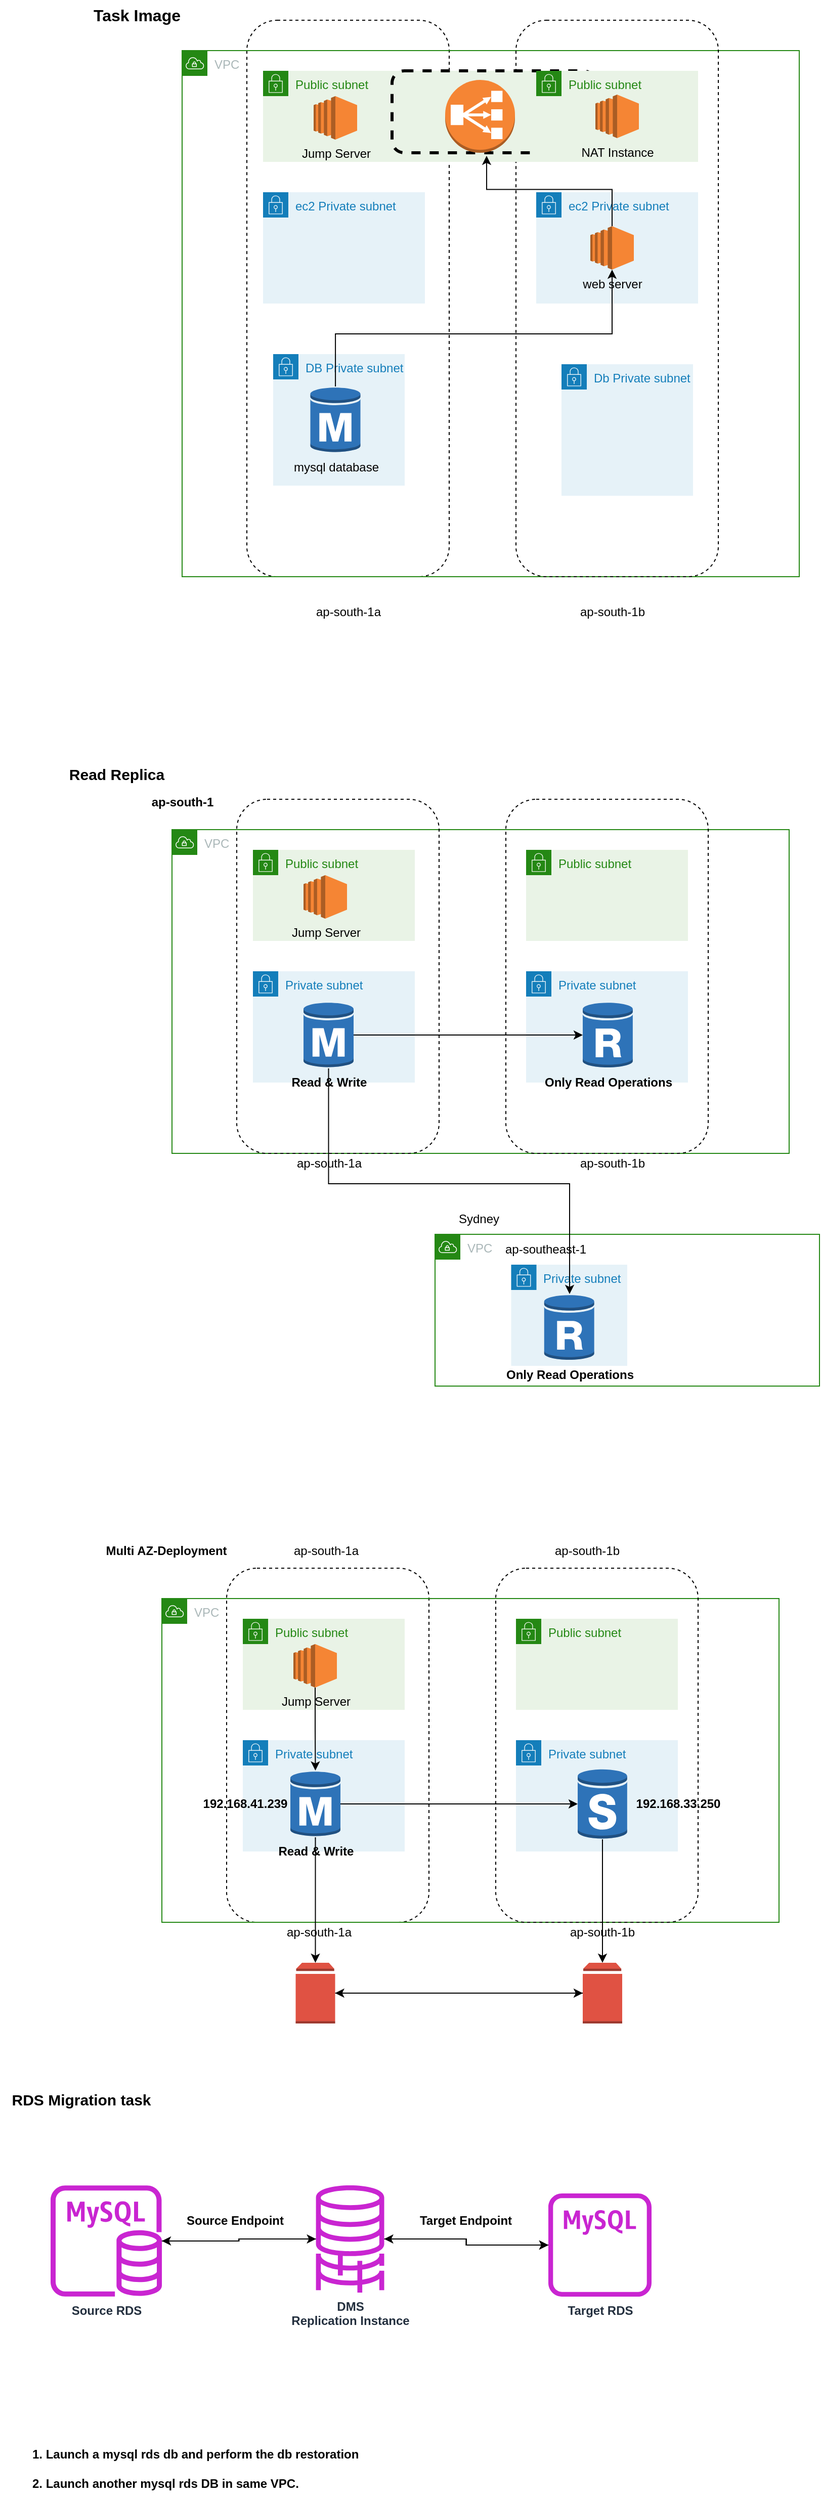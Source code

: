 <mxfile version="24.7.6">
  <diagram name="Page-1" id="ymwgRK3hG2c-LxJOsfWT">
    <mxGraphModel dx="1621" dy="494" grid="1" gridSize="10" guides="1" tooltips="1" connect="1" arrows="1" fold="1" page="1" pageScale="1" pageWidth="827" pageHeight="1169" math="0" shadow="0">
      <root>
        <mxCell id="0" />
        <mxCell id="1" parent="0" />
        <mxCell id="HRn69mBemk5Ufw7ug-iv-8" value="" style="rounded=1;whiteSpace=wrap;html=1;fillColor=none;dashed=1;" parent="1" vertex="1">
          <mxGeometry x="194" y="1720" width="200" height="350" as="geometry" />
        </mxCell>
        <mxCell id="VOULILp_enElzakL2te_-10" value="" style="rounded=1;whiteSpace=wrap;html=1;fillColor=none;dashed=1;" parent="1" vertex="1">
          <mxGeometry x="214" y="190" width="200" height="550" as="geometry" />
        </mxCell>
        <mxCell id="VOULILp_enElzakL2te_-11" value="ap-south-1a" style="text;html=1;align=center;verticalAlign=middle;resizable=0;points=[];autosize=1;strokeColor=none;fillColor=none;" parent="1" vertex="1">
          <mxGeometry x="269" y="760" width="90" height="30" as="geometry" />
        </mxCell>
        <mxCell id="VOULILp_enElzakL2te_-1" value="VPC" style="points=[[0,0],[0.25,0],[0.5,0],[0.75,0],[1,0],[1,0.25],[1,0.5],[1,0.75],[1,1],[0.75,1],[0.5,1],[0.25,1],[0,1],[0,0.75],[0,0.5],[0,0.25]];outlineConnect=0;gradientColor=none;html=1;whiteSpace=wrap;fontSize=12;fontStyle=0;container=1;pointerEvents=0;collapsible=0;recursiveResize=0;shape=mxgraph.aws4.group;grIcon=mxgraph.aws4.group_vpc;strokeColor=#248814;fillColor=none;verticalAlign=top;align=left;spacingLeft=30;fontColor=#AAB7B8;dashed=0;" parent="1" vertex="1">
          <mxGeometry x="150" y="220" width="610" height="520" as="geometry" />
        </mxCell>
        <mxCell id="VOULILp_enElzakL2te_-12" value="" style="rounded=1;whiteSpace=wrap;html=1;fillColor=none;dashed=1;" parent="VOULILp_enElzakL2te_-1" vertex="1">
          <mxGeometry x="330" y="-30" width="200" height="550" as="geometry" />
        </mxCell>
        <mxCell id="VOULILp_enElzakL2te_-2" value="Public subnet" style="points=[[0,0],[0.25,0],[0.5,0],[0.75,0],[1,0],[1,0.25],[1,0.5],[1,0.75],[1,1],[0.75,1],[0.5,1],[0.25,1],[0,1],[0,0.75],[0,0.5],[0,0.25]];outlineConnect=0;gradientColor=none;html=1;whiteSpace=wrap;fontSize=12;fontStyle=0;container=1;pointerEvents=0;collapsible=0;recursiveResize=0;shape=mxgraph.aws4.group;grIcon=mxgraph.aws4.group_security_group;grStroke=0;strokeColor=#248814;fillColor=#E9F3E6;verticalAlign=top;align=left;spacingLeft=30;fontColor=#248814;dashed=0;" parent="VOULILp_enElzakL2te_-1" vertex="1">
          <mxGeometry x="80" y="20" width="330" height="90" as="geometry" />
        </mxCell>
        <mxCell id="y91sonzypp-I0IBWF5P--6" value="" style="rounded=1;whiteSpace=wrap;html=1;fillColor=none;dashed=1;strokeWidth=3;" parent="VOULILp_enElzakL2te_-2" vertex="1">
          <mxGeometry x="127.5" width="201" height="81" as="geometry" />
        </mxCell>
        <mxCell id="VOULILp_enElzakL2te_-3" value="Public subnet" style="points=[[0,0],[0.25,0],[0.5,0],[0.75,0],[1,0],[1,0.25],[1,0.5],[1,0.75],[1,1],[0.75,1],[0.5,1],[0.25,1],[0,1],[0,0.75],[0,0.5],[0,0.25]];outlineConnect=0;gradientColor=none;html=1;whiteSpace=wrap;fontSize=12;fontStyle=0;container=1;pointerEvents=0;collapsible=0;recursiveResize=0;shape=mxgraph.aws4.group;grIcon=mxgraph.aws4.group_security_group;grStroke=0;strokeColor=#248814;fillColor=#E9F3E6;verticalAlign=top;align=left;spacingLeft=30;fontColor=#248814;dashed=0;" parent="VOULILp_enElzakL2te_-1" vertex="1">
          <mxGeometry x="350" y="20" width="160" height="90" as="geometry" />
        </mxCell>
        <mxCell id="VOULILp_enElzakL2te_-4" value="ec2 Private subnet" style="points=[[0,0],[0.25,0],[0.5,0],[0.75,0],[1,0],[1,0.25],[1,0.5],[1,0.75],[1,1],[0.75,1],[0.5,1],[0.25,1],[0,1],[0,0.75],[0,0.5],[0,0.25]];outlineConnect=0;gradientColor=none;html=1;whiteSpace=wrap;fontSize=12;fontStyle=0;container=1;pointerEvents=0;collapsible=0;recursiveResize=0;shape=mxgraph.aws4.group;grIcon=mxgraph.aws4.group_security_group;grStroke=0;strokeColor=#147EBA;fillColor=#E6F2F8;verticalAlign=top;align=left;spacingLeft=30;fontColor=#147EBA;dashed=0;" parent="VOULILp_enElzakL2te_-1" vertex="1">
          <mxGeometry x="80" y="140" width="160" height="110" as="geometry" />
        </mxCell>
        <mxCell id="VOULILp_enElzakL2te_-9" value="ec2 Private subnet" style="points=[[0,0],[0.25,0],[0.5,0],[0.75,0],[1,0],[1,0.25],[1,0.5],[1,0.75],[1,1],[0.75,1],[0.5,1],[0.25,1],[0,1],[0,0.75],[0,0.5],[0,0.25]];outlineConnect=0;gradientColor=none;html=1;whiteSpace=wrap;fontSize=12;fontStyle=0;container=1;pointerEvents=0;collapsible=0;recursiveResize=0;shape=mxgraph.aws4.group;grIcon=mxgraph.aws4.group_security_group;grStroke=0;strokeColor=#147EBA;fillColor=#E6F2F8;verticalAlign=top;align=left;spacingLeft=30;fontColor=#147EBA;dashed=0;" parent="VOULILp_enElzakL2te_-1" vertex="1">
          <mxGeometry x="350" y="140" width="160" height="110" as="geometry" />
        </mxCell>
        <mxCell id="y91sonzypp-I0IBWF5P--3" value="web server" style="outlineConnect=0;dashed=0;verticalLabelPosition=bottom;verticalAlign=top;align=center;html=1;shape=mxgraph.aws3.ec2;fillColor=#F58534;gradientColor=none;" parent="VOULILp_enElzakL2te_-9" vertex="1">
          <mxGeometry x="53.5" y="33.5" width="43" height="43" as="geometry" />
        </mxCell>
        <mxCell id="y91sonzypp-I0IBWF5P--2" value="Db Private subnet" style="points=[[0,0],[0.25,0],[0.5,0],[0.75,0],[1,0],[1,0.25],[1,0.5],[1,0.75],[1,1],[0.75,1],[0.5,1],[0.25,1],[0,1],[0,0.75],[0,0.5],[0,0.25]];outlineConnect=0;gradientColor=none;html=1;whiteSpace=wrap;fontSize=12;fontStyle=0;container=1;pointerEvents=0;collapsible=0;recursiveResize=0;shape=mxgraph.aws4.group;grIcon=mxgraph.aws4.group_security_group;grStroke=0;strokeColor=#147EBA;fillColor=#E6F2F8;verticalAlign=top;align=left;spacingLeft=30;fontColor=#147EBA;dashed=0;" parent="VOULILp_enElzakL2te_-1" vertex="1">
          <mxGeometry x="375" y="310" width="130" height="130" as="geometry" />
        </mxCell>
        <mxCell id="y91sonzypp-I0IBWF5P--4" value="NAT Instance" style="outlineConnect=0;dashed=0;verticalLabelPosition=bottom;verticalAlign=top;align=center;html=1;shape=mxgraph.aws3.ec2;fillColor=#F58534;gradientColor=none;" parent="VOULILp_enElzakL2te_-1" vertex="1">
          <mxGeometry x="408.5" y="43.5" width="43" height="43" as="geometry" />
        </mxCell>
        <mxCell id="y91sonzypp-I0IBWF5P--5" value="" style="outlineConnect=0;dashed=0;verticalLabelPosition=bottom;verticalAlign=top;align=center;html=1;shape=mxgraph.aws3.classic_load_balancer;fillColor=#F58534;gradientColor=none;" parent="VOULILp_enElzakL2te_-1" vertex="1">
          <mxGeometry x="260" y="29" width="69" height="72" as="geometry" />
        </mxCell>
        <mxCell id="y91sonzypp-I0IBWF5P--7" style="edgeStyle=orthogonalEdgeStyle;rounded=0;orthogonalLoop=1;jettySize=auto;html=1;entryX=0.465;entryY=1.037;entryDx=0;entryDy=0;entryPerimeter=0;" parent="VOULILp_enElzakL2te_-1" source="y91sonzypp-I0IBWF5P--3" target="y91sonzypp-I0IBWF5P--6" edge="1">
          <mxGeometry relative="1" as="geometry" />
        </mxCell>
        <mxCell id="VOULILp_enElzakL2te_-13" value="ap-south-1b" style="text;html=1;align=center;verticalAlign=middle;resizable=0;points=[];autosize=1;strokeColor=none;fillColor=none;" parent="1" vertex="1">
          <mxGeometry x="530" y="760" width="90" height="30" as="geometry" />
        </mxCell>
        <mxCell id="VOULILp_enElzakL2te_-14" value="Jump Server" style="outlineConnect=0;dashed=0;verticalLabelPosition=bottom;verticalAlign=top;align=center;html=1;shape=mxgraph.aws3.ec2;fillColor=#F58534;gradientColor=none;" parent="1" vertex="1">
          <mxGeometry x="280" y="265" width="43" height="43" as="geometry" />
        </mxCell>
        <mxCell id="VOULILp_enElzakL2te_-20" value="VPC" style="points=[[0,0],[0.25,0],[0.5,0],[0.75,0],[1,0],[1,0.25],[1,0.5],[1,0.75],[1,1],[0.75,1],[0.5,1],[0.25,1],[0,1],[0,0.75],[0,0.5],[0,0.25]];outlineConnect=0;gradientColor=none;html=1;whiteSpace=wrap;fontSize=12;fontStyle=0;container=1;pointerEvents=0;collapsible=0;recursiveResize=0;shape=mxgraph.aws4.group;grIcon=mxgraph.aws4.group_vpc;strokeColor=#248814;fillColor=none;verticalAlign=top;align=left;spacingLeft=30;fontColor=#AAB7B8;dashed=0;" parent="1" vertex="1">
          <mxGeometry x="140" y="990" width="610" height="320" as="geometry" />
        </mxCell>
        <mxCell id="VOULILp_enElzakL2te_-21" value="Public subnet" style="points=[[0,0],[0.25,0],[0.5,0],[0.75,0],[1,0],[1,0.25],[1,0.5],[1,0.75],[1,1],[0.75,1],[0.5,1],[0.25,1],[0,1],[0,0.75],[0,0.5],[0,0.25]];outlineConnect=0;gradientColor=none;html=1;whiteSpace=wrap;fontSize=12;fontStyle=0;container=1;pointerEvents=0;collapsible=0;recursiveResize=0;shape=mxgraph.aws4.group;grIcon=mxgraph.aws4.group_security_group;grStroke=0;strokeColor=#248814;fillColor=#E9F3E6;verticalAlign=top;align=left;spacingLeft=30;fontColor=#248814;dashed=0;" parent="VOULILp_enElzakL2te_-20" vertex="1">
          <mxGeometry x="80" y="20" width="160" height="90" as="geometry" />
        </mxCell>
        <mxCell id="VOULILp_enElzakL2te_-22" value="Public subnet" style="points=[[0,0],[0.25,0],[0.5,0],[0.75,0],[1,0],[1,0.25],[1,0.5],[1,0.75],[1,1],[0.75,1],[0.5,1],[0.25,1],[0,1],[0,0.75],[0,0.5],[0,0.25]];outlineConnect=0;gradientColor=none;html=1;whiteSpace=wrap;fontSize=12;fontStyle=0;container=1;pointerEvents=0;collapsible=0;recursiveResize=0;shape=mxgraph.aws4.group;grIcon=mxgraph.aws4.group_security_group;grStroke=0;strokeColor=#248814;fillColor=#E9F3E6;verticalAlign=top;align=left;spacingLeft=30;fontColor=#248814;dashed=0;" parent="VOULILp_enElzakL2te_-20" vertex="1">
          <mxGeometry x="350" y="20" width="160" height="90" as="geometry" />
        </mxCell>
        <mxCell id="VOULILp_enElzakL2te_-23" value="Private subnet" style="points=[[0,0],[0.25,0],[0.5,0],[0.75,0],[1,0],[1,0.25],[1,0.5],[1,0.75],[1,1],[0.75,1],[0.5,1],[0.25,1],[0,1],[0,0.75],[0,0.5],[0,0.25]];outlineConnect=0;gradientColor=none;html=1;whiteSpace=wrap;fontSize=12;fontStyle=0;container=1;pointerEvents=0;collapsible=0;recursiveResize=0;shape=mxgraph.aws4.group;grIcon=mxgraph.aws4.group_security_group;grStroke=0;strokeColor=#147EBA;fillColor=#E6F2F8;verticalAlign=top;align=left;spacingLeft=30;fontColor=#147EBA;dashed=0;" parent="VOULILp_enElzakL2te_-20" vertex="1">
          <mxGeometry x="80" y="140" width="160" height="110" as="geometry" />
        </mxCell>
        <mxCell id="VOULILp_enElzakL2te_-24" value="Private subnet" style="points=[[0,0],[0.25,0],[0.5,0],[0.75,0],[1,0],[1,0.25],[1,0.5],[1,0.75],[1,1],[0.75,1],[0.5,1],[0.25,1],[0,1],[0,0.75],[0,0.5],[0,0.25]];outlineConnect=0;gradientColor=none;html=1;whiteSpace=wrap;fontSize=12;fontStyle=0;container=1;pointerEvents=0;collapsible=0;recursiveResize=0;shape=mxgraph.aws4.group;grIcon=mxgraph.aws4.group_security_group;grStroke=0;strokeColor=#147EBA;fillColor=#E6F2F8;verticalAlign=top;align=left;spacingLeft=30;fontColor=#147EBA;dashed=0;" parent="VOULILp_enElzakL2te_-20" vertex="1">
          <mxGeometry x="350" y="140" width="160" height="110" as="geometry" />
        </mxCell>
        <mxCell id="VOULILp_enElzakL2te_-25" value="" style="rounded=1;whiteSpace=wrap;html=1;fillColor=none;dashed=1;" parent="VOULILp_enElzakL2te_-20" vertex="1">
          <mxGeometry x="330" y="-30" width="200" height="350" as="geometry" />
        </mxCell>
        <mxCell id="VOULILp_enElzakL2te_-32" value="&lt;b&gt;Only Read Operations&lt;/b&gt;" style="outlineConnect=0;dashed=0;verticalLabelPosition=bottom;verticalAlign=top;align=center;html=1;shape=mxgraph.aws3.rds_db_instance_read_replica;fillColor=#2E73B8;gradientColor=none;" parent="VOULILp_enElzakL2te_-20" vertex="1">
          <mxGeometry x="406" y="170" width="49.5" height="66" as="geometry" />
        </mxCell>
        <mxCell id="VOULILp_enElzakL2te_-27" value="" style="rounded=1;whiteSpace=wrap;html=1;fillColor=none;dashed=1;" parent="1" vertex="1">
          <mxGeometry x="204" y="960" width="200" height="350" as="geometry" />
        </mxCell>
        <mxCell id="VOULILp_enElzakL2te_-28" value="ap-south-1a" style="text;html=1;align=center;verticalAlign=middle;resizable=0;points=[];autosize=1;strokeColor=none;fillColor=none;" parent="1" vertex="1">
          <mxGeometry x="250" y="1305" width="90" height="30" as="geometry" />
        </mxCell>
        <mxCell id="VOULILp_enElzakL2te_-29" value="ap-south-1b" style="text;html=1;align=center;verticalAlign=middle;resizable=0;points=[];autosize=1;strokeColor=none;fillColor=none;" parent="1" vertex="1">
          <mxGeometry x="530" y="1305" width="90" height="30" as="geometry" />
        </mxCell>
        <mxCell id="VOULILp_enElzakL2te_-30" value="Jump Server" style="outlineConnect=0;dashed=0;verticalLabelPosition=bottom;verticalAlign=top;align=center;html=1;shape=mxgraph.aws3.ec2;fillColor=#F58534;gradientColor=none;" parent="1" vertex="1">
          <mxGeometry x="270" y="1035" width="43" height="43" as="geometry" />
        </mxCell>
        <mxCell id="VOULILp_enElzakL2te_-33" style="edgeStyle=orthogonalEdgeStyle;rounded=0;orthogonalLoop=1;jettySize=auto;html=1;" parent="1" source="VOULILp_enElzakL2te_-31" target="VOULILp_enElzakL2te_-32" edge="1">
          <mxGeometry relative="1" as="geometry" />
        </mxCell>
        <mxCell id="VOULILp_enElzakL2te_-31" value="&lt;b&gt;Read &amp;amp; Write&lt;/b&gt;" style="outlineConnect=0;dashed=0;verticalLabelPosition=bottom;verticalAlign=top;align=center;html=1;shape=mxgraph.aws3.rds_db_instance;fillColor=#2E73B8;gradientColor=none;" parent="1" vertex="1">
          <mxGeometry x="270" y="1160" width="49.5" height="66" as="geometry" />
        </mxCell>
        <mxCell id="VOULILp_enElzakL2te_-34" value="VPC" style="points=[[0,0],[0.25,0],[0.5,0],[0.75,0],[1,0],[1,0.25],[1,0.5],[1,0.75],[1,1],[0.75,1],[0.5,1],[0.25,1],[0,1],[0,0.75],[0,0.5],[0,0.25]];outlineConnect=0;gradientColor=none;html=1;whiteSpace=wrap;fontSize=12;fontStyle=0;container=1;pointerEvents=0;collapsible=0;recursiveResize=0;shape=mxgraph.aws4.group;grIcon=mxgraph.aws4.group_vpc;strokeColor=#248814;fillColor=none;verticalAlign=top;align=left;spacingLeft=30;fontColor=#AAB7B8;dashed=0;" parent="1" vertex="1">
          <mxGeometry x="400" y="1390" width="380" height="150" as="geometry" />
        </mxCell>
        <mxCell id="VOULILp_enElzakL2te_-35" value="Private subnet" style="points=[[0,0],[0.25,0],[0.5,0],[0.75,0],[1,0],[1,0.25],[1,0.5],[1,0.75],[1,1],[0.75,1],[0.5,1],[0.25,1],[0,1],[0,0.75],[0,0.5],[0,0.25]];outlineConnect=0;gradientColor=none;html=1;whiteSpace=wrap;fontSize=12;fontStyle=0;container=1;pointerEvents=0;collapsible=0;recursiveResize=0;shape=mxgraph.aws4.group;grIcon=mxgraph.aws4.group_security_group;grStroke=0;strokeColor=#147EBA;fillColor=#E6F2F8;verticalAlign=top;align=left;spacingLeft=30;fontColor=#147EBA;dashed=0;" parent="VOULILp_enElzakL2te_-34" vertex="1">
          <mxGeometry x="75.25" y="30" width="114.75" height="100" as="geometry" />
        </mxCell>
        <mxCell id="VOULILp_enElzakL2te_-37" value="&lt;b&gt;Only Read Operations&lt;/b&gt;" style="outlineConnect=0;dashed=0;verticalLabelPosition=bottom;verticalAlign=top;align=center;html=1;shape=mxgraph.aws3.rds_db_instance_read_replica;fillColor=#2E73B8;gradientColor=none;" parent="VOULILp_enElzakL2te_-35" vertex="1">
          <mxGeometry x="32.63" y="29" width="49.5" height="66" as="geometry" />
        </mxCell>
        <mxCell id="PAOZr2l4dkYpnSXFkxUZ-3" value="ap-southeast-1" style="text;html=1;align=center;verticalAlign=middle;resizable=0;points=[];autosize=1;strokeColor=none;fillColor=none;" parent="VOULILp_enElzakL2te_-34" vertex="1">
          <mxGeometry x="58.5" width="100" height="30" as="geometry" />
        </mxCell>
        <mxCell id="VOULILp_enElzakL2te_-36" value="Sydney" style="text;html=1;align=center;verticalAlign=middle;resizable=0;points=[];autosize=1;strokeColor=none;fillColor=none;" parent="1" vertex="1">
          <mxGeometry x="413" y="1360" width="60" height="30" as="geometry" />
        </mxCell>
        <mxCell id="y91sonzypp-I0IBWF5P--1" value="DB Private subnet" style="points=[[0,0],[0.25,0],[0.5,0],[0.75,0],[1,0],[1,0.25],[1,0.5],[1,0.75],[1,1],[0.75,1],[0.5,1],[0.25,1],[0,1],[0,0.75],[0,0.5],[0,0.25]];outlineConnect=0;gradientColor=none;html=1;whiteSpace=wrap;fontSize=12;fontStyle=0;container=1;pointerEvents=0;collapsible=0;recursiveResize=0;shape=mxgraph.aws4.group;grIcon=mxgraph.aws4.group_security_group;grStroke=0;strokeColor=#147EBA;fillColor=#E6F2F8;verticalAlign=top;align=left;spacingLeft=30;fontColor=#147EBA;dashed=0;" parent="1" vertex="1">
          <mxGeometry x="240" y="520" width="130" height="130" as="geometry" />
        </mxCell>
        <mxCell id="VOULILp_enElzakL2te_-17" value="mysql database" style="outlineConnect=0;dashed=0;verticalLabelPosition=bottom;verticalAlign=top;align=center;html=1;shape=mxgraph.aws3.rds_db_instance;fillColor=#2E73B8;gradientColor=none;" parent="y91sonzypp-I0IBWF5P--1" vertex="1">
          <mxGeometry x="36.75" y="32" width="49.5" height="66" as="geometry" />
        </mxCell>
        <mxCell id="y91sonzypp-I0IBWF5P--8" style="edgeStyle=orthogonalEdgeStyle;rounded=0;orthogonalLoop=1;jettySize=auto;html=1;" parent="1" source="VOULILp_enElzakL2te_-17" target="y91sonzypp-I0IBWF5P--3" edge="1">
          <mxGeometry relative="1" as="geometry">
            <Array as="points">
              <mxPoint x="302" y="500" />
              <mxPoint x="575" y="500" />
            </Array>
          </mxGeometry>
        </mxCell>
        <mxCell id="HRn69mBemk5Ufw7ug-iv-1" value="VPC" style="points=[[0,0],[0.25,0],[0.5,0],[0.75,0],[1,0],[1,0.25],[1,0.5],[1,0.75],[1,1],[0.75,1],[0.5,1],[0.25,1],[0,1],[0,0.75],[0,0.5],[0,0.25]];outlineConnect=0;gradientColor=none;html=1;whiteSpace=wrap;fontSize=12;fontStyle=0;container=1;pointerEvents=0;collapsible=0;recursiveResize=0;shape=mxgraph.aws4.group;grIcon=mxgraph.aws4.group_vpc;strokeColor=#248814;fillColor=none;verticalAlign=top;align=left;spacingLeft=30;fontColor=#AAB7B8;dashed=0;" parent="1" vertex="1">
          <mxGeometry x="130" y="1750" width="610" height="320" as="geometry" />
        </mxCell>
        <mxCell id="HRn69mBemk5Ufw7ug-iv-6" value="" style="rounded=1;whiteSpace=wrap;html=1;fillColor=none;dashed=1;" parent="HRn69mBemk5Ufw7ug-iv-1" vertex="1">
          <mxGeometry x="330" y="-30" width="200" height="350" as="geometry" />
        </mxCell>
        <mxCell id="HRn69mBemk5Ufw7ug-iv-2" value="Public subnet" style="points=[[0,0],[0.25,0],[0.5,0],[0.75,0],[1,0],[1,0.25],[1,0.5],[1,0.75],[1,1],[0.75,1],[0.5,1],[0.25,1],[0,1],[0,0.75],[0,0.5],[0,0.25]];outlineConnect=0;gradientColor=none;html=1;whiteSpace=wrap;fontSize=12;fontStyle=0;container=1;pointerEvents=0;collapsible=0;recursiveResize=0;shape=mxgraph.aws4.group;grIcon=mxgraph.aws4.group_security_group;grStroke=0;strokeColor=#248814;fillColor=#E9F3E6;verticalAlign=top;align=left;spacingLeft=30;fontColor=#248814;dashed=0;" parent="HRn69mBemk5Ufw7ug-iv-1" vertex="1">
          <mxGeometry x="80" y="20" width="160" height="90" as="geometry" />
        </mxCell>
        <mxCell id="HRn69mBemk5Ufw7ug-iv-3" value="Public subnet" style="points=[[0,0],[0.25,0],[0.5,0],[0.75,0],[1,0],[1,0.25],[1,0.5],[1,0.75],[1,1],[0.75,1],[0.5,1],[0.25,1],[0,1],[0,0.75],[0,0.5],[0,0.25]];outlineConnect=0;gradientColor=none;html=1;whiteSpace=wrap;fontSize=12;fontStyle=0;container=1;pointerEvents=0;collapsible=0;recursiveResize=0;shape=mxgraph.aws4.group;grIcon=mxgraph.aws4.group_security_group;grStroke=0;strokeColor=#248814;fillColor=#E9F3E6;verticalAlign=top;align=left;spacingLeft=30;fontColor=#248814;dashed=0;" parent="HRn69mBemk5Ufw7ug-iv-1" vertex="1">
          <mxGeometry x="350" y="20" width="160" height="90" as="geometry" />
        </mxCell>
        <mxCell id="HRn69mBemk5Ufw7ug-iv-4" value="Private subnet" style="points=[[0,0],[0.25,0],[0.5,0],[0.75,0],[1,0],[1,0.25],[1,0.5],[1,0.75],[1,1],[0.75,1],[0.5,1],[0.25,1],[0,1],[0,0.75],[0,0.5],[0,0.25]];outlineConnect=0;gradientColor=none;html=1;whiteSpace=wrap;fontSize=12;fontStyle=0;container=1;pointerEvents=0;collapsible=0;recursiveResize=0;shape=mxgraph.aws4.group;grIcon=mxgraph.aws4.group_security_group;grStroke=0;strokeColor=#147EBA;fillColor=#E6F2F8;verticalAlign=top;align=left;spacingLeft=30;fontColor=#147EBA;dashed=0;" parent="HRn69mBemk5Ufw7ug-iv-1" vertex="1">
          <mxGeometry x="80" y="140" width="160" height="110" as="geometry" />
        </mxCell>
        <mxCell id="HRn69mBemk5Ufw7ug-iv-5" value="Private subnet" style="points=[[0,0],[0.25,0],[0.5,0],[0.75,0],[1,0],[1,0.25],[1,0.5],[1,0.75],[1,1],[0.75,1],[0.5,1],[0.25,1],[0,1],[0,0.75],[0,0.5],[0,0.25]];outlineConnect=0;gradientColor=none;html=1;whiteSpace=wrap;fontSize=12;fontStyle=0;container=1;pointerEvents=0;collapsible=0;recursiveResize=0;shape=mxgraph.aws4.group;grIcon=mxgraph.aws4.group_security_group;grStroke=0;strokeColor=#147EBA;fillColor=#E6F2F8;verticalAlign=top;align=left;spacingLeft=30;fontColor=#147EBA;dashed=0;" parent="HRn69mBemk5Ufw7ug-iv-1" vertex="1">
          <mxGeometry x="350" y="140" width="160" height="110" as="geometry" />
        </mxCell>
        <mxCell id="HRn69mBemk5Ufw7ug-iv-15" value="" style="outlineConnect=0;dashed=0;verticalLabelPosition=bottom;verticalAlign=top;align=center;html=1;shape=mxgraph.aws3.rds_db_instance_standby_multi_az;fillColor=#2E73B8;gradientColor=none;" parent="HRn69mBemk5Ufw7ug-iv-1" vertex="1">
          <mxGeometry x="411" y="168" width="49" height="70" as="geometry" />
        </mxCell>
        <mxCell id="daS3rH-z4oMF5qQyCbVB-4" value="&lt;b&gt;192.168.33.250&lt;/b&gt;" style="text;html=1;align=center;verticalAlign=middle;resizable=0;points=[];autosize=1;strokeColor=none;fillColor=none;" parent="HRn69mBemk5Ufw7ug-iv-1" vertex="1">
          <mxGeometry x="455" y="188" width="110" height="30" as="geometry" />
        </mxCell>
        <mxCell id="HRn69mBemk5Ufw7ug-iv-9" value="ap-south-1a" style="text;html=1;align=center;verticalAlign=middle;resizable=0;points=[];autosize=1;strokeColor=none;fillColor=none;" parent="1" vertex="1">
          <mxGeometry x="240" y="2065" width="90" height="30" as="geometry" />
        </mxCell>
        <mxCell id="HRn69mBemk5Ufw7ug-iv-10" value="ap-south-1b" style="text;html=1;align=center;verticalAlign=middle;resizable=0;points=[];autosize=1;strokeColor=none;fillColor=none;" parent="1" vertex="1">
          <mxGeometry x="520" y="2065" width="90" height="30" as="geometry" />
        </mxCell>
        <mxCell id="HRn69mBemk5Ufw7ug-iv-19" style="edgeStyle=orthogonalEdgeStyle;rounded=0;orthogonalLoop=1;jettySize=auto;html=1;" parent="1" source="HRn69mBemk5Ufw7ug-iv-11" target="HRn69mBemk5Ufw7ug-iv-13" edge="1">
          <mxGeometry relative="1" as="geometry" />
        </mxCell>
        <mxCell id="HRn69mBemk5Ufw7ug-iv-11" value="Jump Server" style="outlineConnect=0;dashed=0;verticalLabelPosition=bottom;verticalAlign=top;align=center;html=1;shape=mxgraph.aws3.ec2;fillColor=#F58534;gradientColor=none;" parent="1" vertex="1">
          <mxGeometry x="260" y="1795" width="43" height="43" as="geometry" />
        </mxCell>
        <mxCell id="HRn69mBemk5Ufw7ug-iv-22" style="edgeStyle=orthogonalEdgeStyle;rounded=0;orthogonalLoop=1;jettySize=auto;html=1;entryX=0.5;entryY=0;entryDx=0;entryDy=0;entryPerimeter=0;" parent="1" source="HRn69mBemk5Ufw7ug-iv-13" target="HRn69mBemk5Ufw7ug-iv-20" edge="1">
          <mxGeometry relative="1" as="geometry" />
        </mxCell>
        <mxCell id="q2aW3nrna2pEU2UjwKfl-11" style="edgeStyle=orthogonalEdgeStyle;rounded=0;orthogonalLoop=1;jettySize=auto;html=1;" parent="1" source="HRn69mBemk5Ufw7ug-iv-13" target="HRn69mBemk5Ufw7ug-iv-15" edge="1">
          <mxGeometry relative="1" as="geometry" />
        </mxCell>
        <mxCell id="HRn69mBemk5Ufw7ug-iv-13" value="&lt;b&gt;Read &amp;amp; Write&lt;/b&gt;" style="outlineConnect=0;dashed=0;verticalLabelPosition=bottom;verticalAlign=top;align=center;html=1;shape=mxgraph.aws3.rds_db_instance;fillColor=#2E73B8;gradientColor=none;" parent="1" vertex="1">
          <mxGeometry x="257" y="1920" width="49.5" height="66" as="geometry" />
        </mxCell>
        <mxCell id="HRn69mBemk5Ufw7ug-iv-14" value="&lt;b&gt;Multi AZ-Deployment&lt;/b&gt;" style="text;html=1;align=center;verticalAlign=middle;resizable=0;points=[];autosize=1;strokeColor=none;fillColor=none;" parent="1" vertex="1">
          <mxGeometry x="64" y="1688" width="140" height="30" as="geometry" />
        </mxCell>
        <mxCell id="HRn69mBemk5Ufw7ug-iv-16" value="&lt;b&gt;&lt;font style=&quot;font-size: 15px;&quot;&gt;Read Replica&lt;/font&gt;&lt;/b&gt;" style="text;html=1;align=center;verticalAlign=middle;resizable=0;points=[];autosize=1;strokeColor=none;fillColor=none;" parent="1" vertex="1">
          <mxGeometry x="25" y="920" width="120" height="30" as="geometry" />
        </mxCell>
        <mxCell id="HRn69mBemk5Ufw7ug-iv-17" value="&lt;b&gt;&lt;font style=&quot;font-size: 16px;&quot;&gt;Task Image&lt;/font&gt;&lt;/b&gt;" style="text;html=1;align=center;verticalAlign=middle;resizable=0;points=[];autosize=1;strokeColor=none;fillColor=none;" parent="1" vertex="1">
          <mxGeometry x="50" y="170" width="110" height="30" as="geometry" />
        </mxCell>
        <mxCell id="HRn69mBemk5Ufw7ug-iv-24" style="edgeStyle=orthogonalEdgeStyle;rounded=0;orthogonalLoop=1;jettySize=auto;html=1;entryX=0;entryY=0.5;entryDx=0;entryDy=0;entryPerimeter=0;" parent="1" source="HRn69mBemk5Ufw7ug-iv-20" target="HRn69mBemk5Ufw7ug-iv-21" edge="1">
          <mxGeometry relative="1" as="geometry" />
        </mxCell>
        <mxCell id="HRn69mBemk5Ufw7ug-iv-20" value="" style="outlineConnect=0;dashed=0;verticalLabelPosition=bottom;verticalAlign=top;align=center;html=1;shape=mxgraph.aws3.volume;fillColor=#E05243;gradientColor=none;" parent="1" vertex="1">
          <mxGeometry x="262.25" y="2110" width="39" height="60" as="geometry" />
        </mxCell>
        <mxCell id="HRn69mBemk5Ufw7ug-iv-25" style="edgeStyle=orthogonalEdgeStyle;rounded=0;orthogonalLoop=1;jettySize=auto;html=1;entryX=1;entryY=0.5;entryDx=0;entryDy=0;entryPerimeter=0;" parent="1" source="HRn69mBemk5Ufw7ug-iv-21" target="HRn69mBemk5Ufw7ug-iv-20" edge="1">
          <mxGeometry relative="1" as="geometry" />
        </mxCell>
        <mxCell id="HRn69mBemk5Ufw7ug-iv-21" value="" style="outlineConnect=0;dashed=0;verticalLabelPosition=bottom;verticalAlign=top;align=center;html=1;shape=mxgraph.aws3.volume;fillColor=#E05243;gradientColor=none;" parent="1" vertex="1">
          <mxGeometry x="546" y="2110" width="39" height="60" as="geometry" />
        </mxCell>
        <mxCell id="HRn69mBemk5Ufw7ug-iv-23" style="edgeStyle=orthogonalEdgeStyle;rounded=0;orthogonalLoop=1;jettySize=auto;html=1;entryX=0.5;entryY=0;entryDx=0;entryDy=0;entryPerimeter=0;" parent="1" source="HRn69mBemk5Ufw7ug-iv-15" target="HRn69mBemk5Ufw7ug-iv-21" edge="1">
          <mxGeometry relative="1" as="geometry" />
        </mxCell>
        <mxCell id="daS3rH-z4oMF5qQyCbVB-1" value="ap-south-1a" style="text;html=1;align=center;verticalAlign=middle;resizable=0;points=[];autosize=1;strokeColor=none;fillColor=none;" parent="1" vertex="1">
          <mxGeometry x="246.5" y="1688" width="90" height="30" as="geometry" />
        </mxCell>
        <mxCell id="daS3rH-z4oMF5qQyCbVB-2" value="ap-south-1b" style="text;html=1;align=center;verticalAlign=middle;resizable=0;points=[];autosize=1;strokeColor=none;fillColor=none;" parent="1" vertex="1">
          <mxGeometry x="504.5" y="1688" width="90" height="30" as="geometry" />
        </mxCell>
        <mxCell id="daS3rH-z4oMF5qQyCbVB-3" value="&lt;b&gt;192.168.41.239&lt;/b&gt;" style="text;html=1;align=center;verticalAlign=middle;resizable=0;points=[];autosize=1;strokeColor=none;fillColor=none;" parent="1" vertex="1">
          <mxGeometry x="157.25" y="1938" width="110" height="30" as="geometry" />
        </mxCell>
        <mxCell id="VOULILp_enElzakL2te_-38" style="edgeStyle=orthogonalEdgeStyle;rounded=0;orthogonalLoop=1;jettySize=auto;html=1;" parent="1" source="VOULILp_enElzakL2te_-31" target="VOULILp_enElzakL2te_-37" edge="1">
          <mxGeometry relative="1" as="geometry">
            <Array as="points">
              <mxPoint x="295" y="1340" />
              <mxPoint x="533" y="1340" />
            </Array>
          </mxGeometry>
        </mxCell>
        <mxCell id="tQ4yjFkPiPt6sC2dTWdi-1" value="&lt;b&gt;ap-south-1&lt;/b&gt;" style="text;html=1;align=center;verticalAlign=middle;resizable=0;points=[];autosize=1;strokeColor=none;fillColor=none;" parent="1" vertex="1">
          <mxGeometry x="110" y="948" width="80" height="30" as="geometry" />
        </mxCell>
        <mxCell id="F6Q02nBy7k9eLhIpI4ra-1" value="&lt;b&gt;&lt;font style=&quot;font-size: 15px;&quot;&gt;RDS Migration task&lt;/font&gt;&lt;/b&gt;" style="text;html=1;align=center;verticalAlign=middle;resizable=0;points=[];autosize=1;strokeColor=none;fillColor=none;" vertex="1" parent="1">
          <mxGeometry x="-30" y="2230" width="160" height="30" as="geometry" />
        </mxCell>
        <mxCell id="F6Q02nBy7k9eLhIpI4ra-3" value="&lt;b&gt;1. Launch a mysql rds db and perform the db restoration&lt;/b&gt;&lt;div&gt;&lt;b&gt;&lt;br&gt;&lt;/b&gt;&lt;/div&gt;&lt;div&gt;&lt;b&gt;2. Launch another mysql rds DB in same VPC.&lt;/b&gt;&lt;/div&gt;" style="text;html=1;align=left;verticalAlign=middle;resizable=0;points=[];autosize=1;strokeColor=none;fillColor=none;" vertex="1" parent="1">
          <mxGeometry y="2580" width="350" height="60" as="geometry" />
        </mxCell>
        <mxCell id="F6Q02nBy7k9eLhIpI4ra-9" style="edgeStyle=orthogonalEdgeStyle;rounded=0;orthogonalLoop=1;jettySize=auto;html=1;" edge="1" parent="1" source="F6Q02nBy7k9eLhIpI4ra-4" target="F6Q02nBy7k9eLhIpI4ra-6">
          <mxGeometry relative="1" as="geometry" />
        </mxCell>
        <mxCell id="F6Q02nBy7k9eLhIpI4ra-4" value="&lt;b&gt;Source RDS&lt;/b&gt;" style="sketch=0;outlineConnect=0;fontColor=#232F3E;gradientColor=none;fillColor=#C925D1;strokeColor=none;dashed=0;verticalLabelPosition=bottom;verticalAlign=top;align=center;html=1;fontSize=12;fontStyle=0;aspect=fixed;pointerEvents=1;shape=mxgraph.aws4.rds_mysql_instance;" vertex="1" parent="1">
          <mxGeometry x="20" y="2330" width="110" height="110" as="geometry" />
        </mxCell>
        <mxCell id="F6Q02nBy7k9eLhIpI4ra-11" style="edgeStyle=orthogonalEdgeStyle;rounded=0;orthogonalLoop=1;jettySize=auto;html=1;" edge="1" parent="1" source="F6Q02nBy7k9eLhIpI4ra-5" target="F6Q02nBy7k9eLhIpI4ra-6">
          <mxGeometry relative="1" as="geometry" />
        </mxCell>
        <mxCell id="F6Q02nBy7k9eLhIpI4ra-5" value="&lt;b&gt;Target RDS&lt;/b&gt;" style="sketch=0;outlineConnect=0;fontColor=#232F3E;gradientColor=none;fillColor=#C925D1;strokeColor=none;dashed=0;verticalLabelPosition=bottom;verticalAlign=top;align=center;html=1;fontSize=12;fontStyle=0;aspect=fixed;pointerEvents=1;shape=mxgraph.aws4.rds_mysql_instance_alt;" vertex="1" parent="1">
          <mxGeometry x="512" y="2338" width="102" height="102" as="geometry" />
        </mxCell>
        <mxCell id="F6Q02nBy7k9eLhIpI4ra-7" style="edgeStyle=orthogonalEdgeStyle;rounded=0;orthogonalLoop=1;jettySize=auto;html=1;" edge="1" parent="1" source="F6Q02nBy7k9eLhIpI4ra-6" target="F6Q02nBy7k9eLhIpI4ra-4">
          <mxGeometry relative="1" as="geometry" />
        </mxCell>
        <mxCell id="F6Q02nBy7k9eLhIpI4ra-8" style="edgeStyle=orthogonalEdgeStyle;rounded=0;orthogonalLoop=1;jettySize=auto;html=1;" edge="1" parent="1" source="F6Q02nBy7k9eLhIpI4ra-6" target="F6Q02nBy7k9eLhIpI4ra-5">
          <mxGeometry relative="1" as="geometry" />
        </mxCell>
        <mxCell id="F6Q02nBy7k9eLhIpI4ra-10" style="edgeStyle=orthogonalEdgeStyle;rounded=0;orthogonalLoop=1;jettySize=auto;html=1;" edge="1" parent="1" source="F6Q02nBy7k9eLhIpI4ra-6" target="F6Q02nBy7k9eLhIpI4ra-5">
          <mxGeometry relative="1" as="geometry" />
        </mxCell>
        <mxCell id="F6Q02nBy7k9eLhIpI4ra-6" value="&lt;b&gt;DMS &lt;br&gt;Replication Instance&lt;/b&gt;" style="sketch=0;outlineConnect=0;fontColor=#232F3E;gradientColor=none;fillColor=#C925D1;strokeColor=none;dashed=0;verticalLabelPosition=bottom;verticalAlign=top;align=center;html=1;fontSize=12;fontStyle=0;aspect=fixed;pointerEvents=1;shape=mxgraph.aws4.database_migration_workflow_job;" vertex="1" parent="1">
          <mxGeometry x="282.05" y="2330" width="67.95" height="106" as="geometry" />
        </mxCell>
        <mxCell id="F6Q02nBy7k9eLhIpI4ra-12" value="&lt;b&gt;Source Endpoint&lt;/b&gt;" style="text;html=1;align=center;verticalAlign=middle;resizable=0;points=[];autosize=1;strokeColor=none;fillColor=none;" vertex="1" parent="1">
          <mxGeometry x="142.25" y="2350" width="120" height="30" as="geometry" />
        </mxCell>
        <mxCell id="F6Q02nBy7k9eLhIpI4ra-13" value="&lt;b&gt;Target Endpoint&lt;/b&gt;" style="text;html=1;align=center;verticalAlign=middle;resizable=0;points=[];autosize=1;strokeColor=none;fillColor=none;" vertex="1" parent="1">
          <mxGeometry x="375" y="2350" width="110" height="30" as="geometry" />
        </mxCell>
      </root>
    </mxGraphModel>
  </diagram>
</mxfile>
